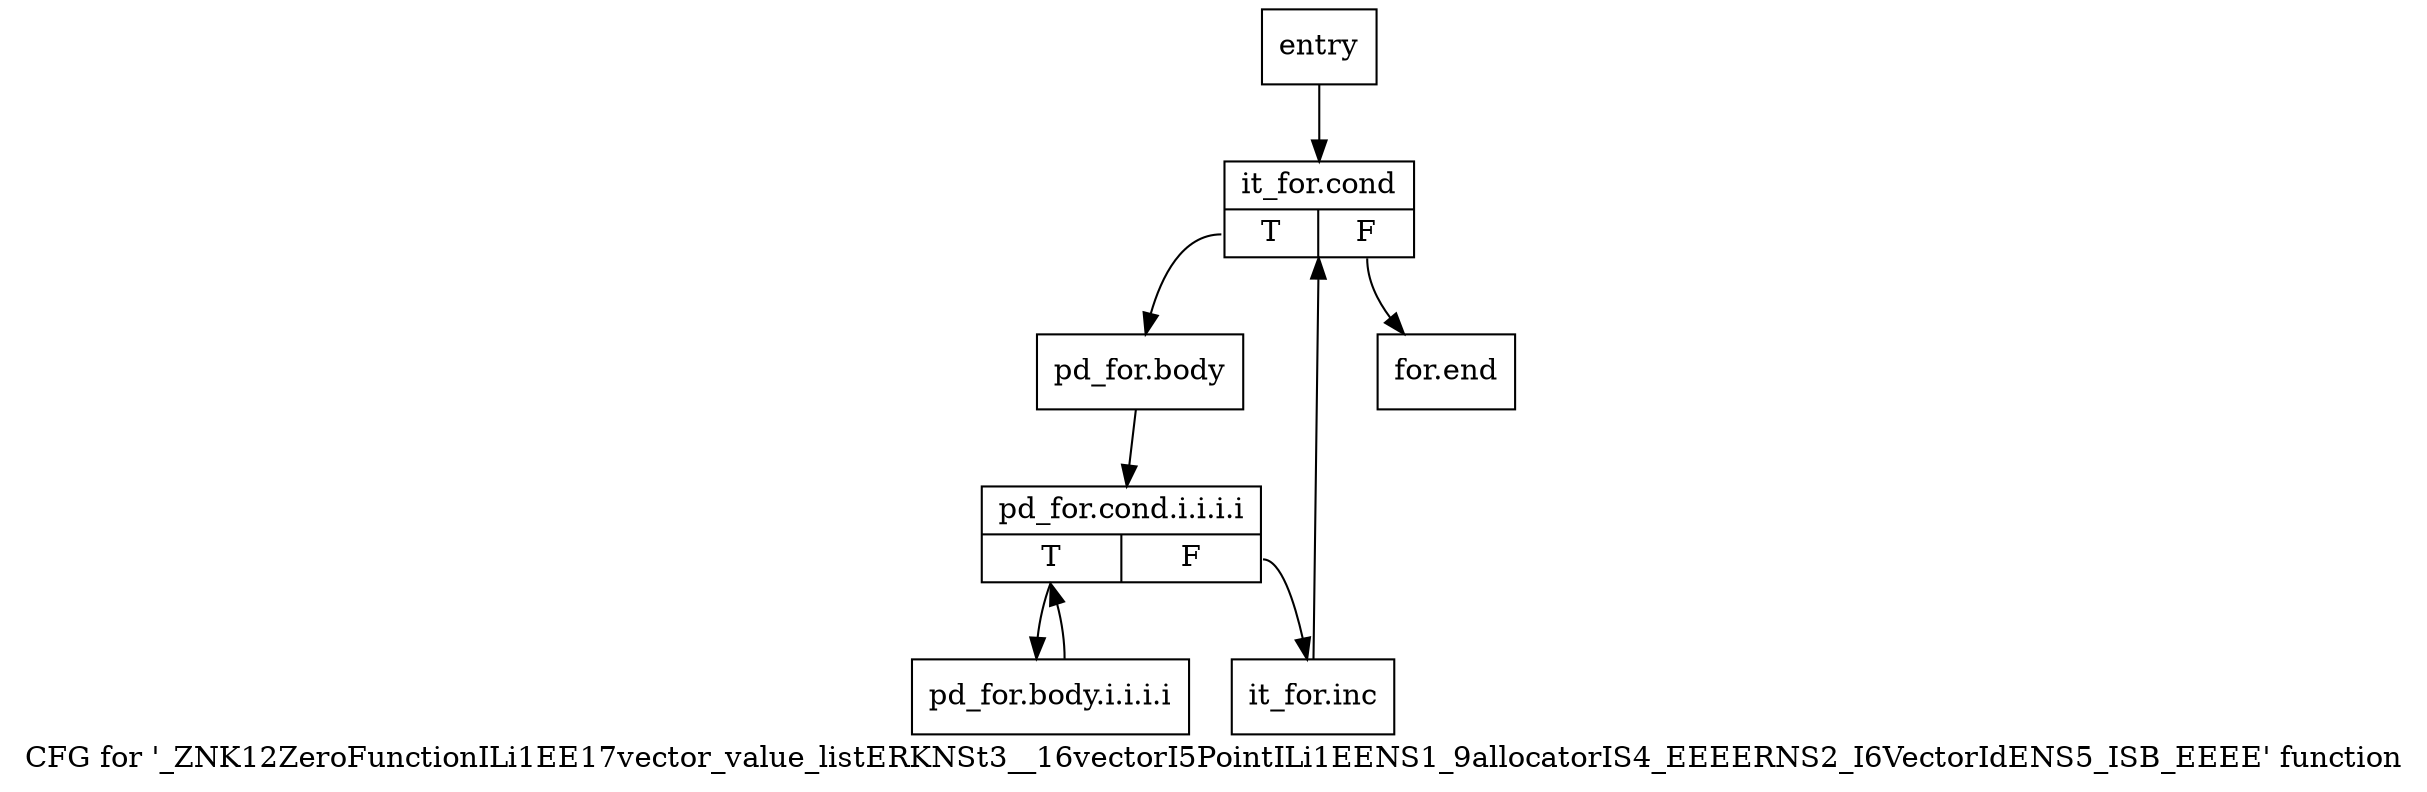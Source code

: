 digraph "CFG for '_ZNK12ZeroFunctionILi1EE17vector_value_listERKNSt3__16vectorI5PointILi1EENS1_9allocatorIS4_EEEERNS2_I6VectorIdENS5_ISB_EEEE' function" {
	label="CFG for '_ZNK12ZeroFunctionILi1EE17vector_value_listERKNSt3__16vectorI5PointILi1EENS1_9allocatorIS4_EEEERNS2_I6VectorIdENS5_ISB_EEEE' function";

	Node0x57be040 [shape=record,label="{entry}"];
	Node0x57be040 -> Node0x57be090;
	Node0x57be090 [shape=record,label="{it_for.cond|{<s0>T|<s1>F}}"];
	Node0x57be090:s0 -> Node0x57be0e0;
	Node0x57be090:s1 -> Node0x57be220;
	Node0x57be0e0 [shape=record,label="{pd_for.body}"];
	Node0x57be0e0 -> Node0x57be130;
	Node0x57be130 [shape=record,label="{pd_for.cond.i.i.i.i|{<s0>T|<s1>F}}"];
	Node0x57be130:s0 -> Node0x57be180;
	Node0x57be130:s1 -> Node0x57be1d0;
	Node0x57be180 [shape=record,label="{pd_for.body.i.i.i.i}"];
	Node0x57be180 -> Node0x57be130;
	Node0x57be1d0 [shape=record,label="{it_for.inc}"];
	Node0x57be1d0 -> Node0x57be090;
	Node0x57be220 [shape=record,label="{for.end}"];
}
